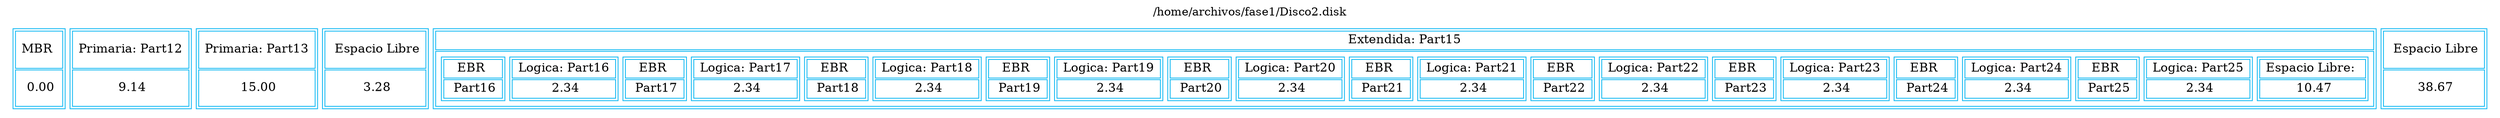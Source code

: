 digraph Gr { 
  graph [ratio=fill];
  graph [bb="0,0,352,154"];
 node [label="\N", fontsize=15, shape=plaintext]; 
 
 labelloc="t"
 label="/home/archivos/fase1/Disco2.disk";Conte [label=< <TABLE BORDER="0" ALIGN="center" COLOR="#0CB7F2"> 
 <TR> 

 <TD> <TABLE BORDER="1" >  <TR  ><TD   BORDER="1"> MBR  </TD></TR> <TR  ><TD   >  0.00 </TD></TR></TABLE> </TD>
 <TD> <TABLE BORDER="1" >  <TR  ><TD   BORDER="1"> Primaria: Part12 </TD></TR> <TR  ><TD   >  9.14 </TD></TR></TABLE> </TD>
 <TD> <TABLE BORDER="1" >  <TR  ><TD   BORDER="1"> Primaria: Part13 </TD></TR> <TR  ><TD   >  15.00 </TD></TR></TABLE> </TD>
 <TD> <TABLE BORDER="1" >  <TR  ><TD  BORDER="1" >  Espacio Libre </TD></TR> <TR  ><TD   >  3.28 </TD></TR></TABLE> </TD>
 <TD> <TABLE BORDER="1" >  <TR  ><TD  BORDER="1" > Extendida: Part15 </TD></TR> <TR  ><TD   > <TABLE BORDER="0" > <TR > 
 <TD> <TABLE BORDER="1" >  <TR  ><TD  BORDER="1" > EBR  </TD></TR> <TR  ><TD   >  Part16 </TD></TR></TABLE> </TD>
 <TD> <TABLE BORDER="1" >  <TR  ><TD  BORDER="1" > Logica: Part16 </TD></TR> <TR  ><TD   >  2.34 </TD></TR></TABLE> </TD>
 <TD> <TABLE BORDER="1" >  <TR  ><TD  BORDER="1" > EBR  </TD></TR> <TR  ><TD   >  Part17 </TD></TR></TABLE> </TD>
 <TD> <TABLE BORDER="1" >  <TR  ><TD  BORDER="1" > Logica: Part17 </TD></TR> <TR  ><TD   >  2.34 </TD></TR></TABLE> </TD>
 <TD> <TABLE BORDER="1" >  <TR  ><TD  BORDER="1" > EBR  </TD></TR> <TR  ><TD   >  Part18 </TD></TR></TABLE> </TD>
 <TD> <TABLE BORDER="1" >  <TR  ><TD  BORDER="1" > Logica: Part18 </TD></TR> <TR  ><TD   >  2.34 </TD></TR></TABLE> </TD>
 <TD> <TABLE BORDER="1" >  <TR  ><TD  BORDER="1" > EBR  </TD></TR> <TR  ><TD   >  Part19 </TD></TR></TABLE> </TD>
 <TD> <TABLE BORDER="1" >  <TR  ><TD  BORDER="1" > Logica: Part19 </TD></TR> <TR  ><TD   >  2.34 </TD></TR></TABLE> </TD>
 <TD> <TABLE BORDER="1" >  <TR  ><TD  BORDER="1" > EBR  </TD></TR> <TR  ><TD   >  Part20 </TD></TR></TABLE> </TD>
 <TD> <TABLE BORDER="1" >  <TR  ><TD  BORDER="1" > Logica: Part20 </TD></TR> <TR  ><TD   >  2.34 </TD></TR></TABLE> </TD>
 <TD> <TABLE BORDER="1" >  <TR  ><TD  BORDER="1" > EBR  </TD></TR> <TR  ><TD   >  Part21 </TD></TR></TABLE> </TD>
 <TD> <TABLE BORDER="1" >  <TR  ><TD  BORDER="1" > Logica: Part21 </TD></TR> <TR  ><TD   >  2.34 </TD></TR></TABLE> </TD>
 <TD> <TABLE BORDER="1" >  <TR  ><TD  BORDER="1" > EBR  </TD></TR> <TR  ><TD   >  Part22 </TD></TR></TABLE> </TD>
 <TD> <TABLE BORDER="1" >  <TR  ><TD  BORDER="1" > Logica: Part22 </TD></TR> <TR  ><TD   >  2.34 </TD></TR></TABLE> </TD>
 <TD> <TABLE BORDER="1" >  <TR  ><TD  BORDER="1" > EBR  </TD></TR> <TR  ><TD   >  Part23 </TD></TR></TABLE> </TD>
 <TD> <TABLE BORDER="1" >  <TR  ><TD  BORDER="1" > Logica: Part23 </TD></TR> <TR  ><TD   >  2.34 </TD></TR></TABLE> </TD>
 <TD> <TABLE BORDER="1" >  <TR  ><TD  BORDER="1" > EBR  </TD></TR> <TR  ><TD   >  Part24 </TD></TR></TABLE> </TD>
 <TD> <TABLE BORDER="1" >  <TR  ><TD  BORDER="1" > Logica: Part24 </TD></TR> <TR  ><TD   >  2.34 </TD></TR></TABLE> </TD>
 <TD> <TABLE BORDER="1" >  <TR  ><TD  BORDER="1" > EBR  </TD></TR> <TR  ><TD   >  Part25 </TD></TR></TABLE> </TD>
 <TD> <TABLE BORDER="1" >  <TR  ><TD  BORDER="1" > Logica: Part25 </TD></TR> <TR  ><TD   >  2.34 </TD></TR></TABLE> </TD>
 <TD> <TABLE BORDER="1" >  <TR  ><TD  BORDER="1" > Espacio Libre:  </TD></TR> <TR  ><TD   >  10.47 </TD></TR></TABLE> </TD> </TR> </TABLE> </TD></TR></TABLE> </TD>
 <TD> <TABLE BORDER="1" >  <TR  ><TD  BORDER="1" >  Espacio Libre </TD></TR> <TR  ><TD   >  38.67 </TD></TR></TABLE> </TD>
 </TR> </TABLE> 
 >]; 
} 